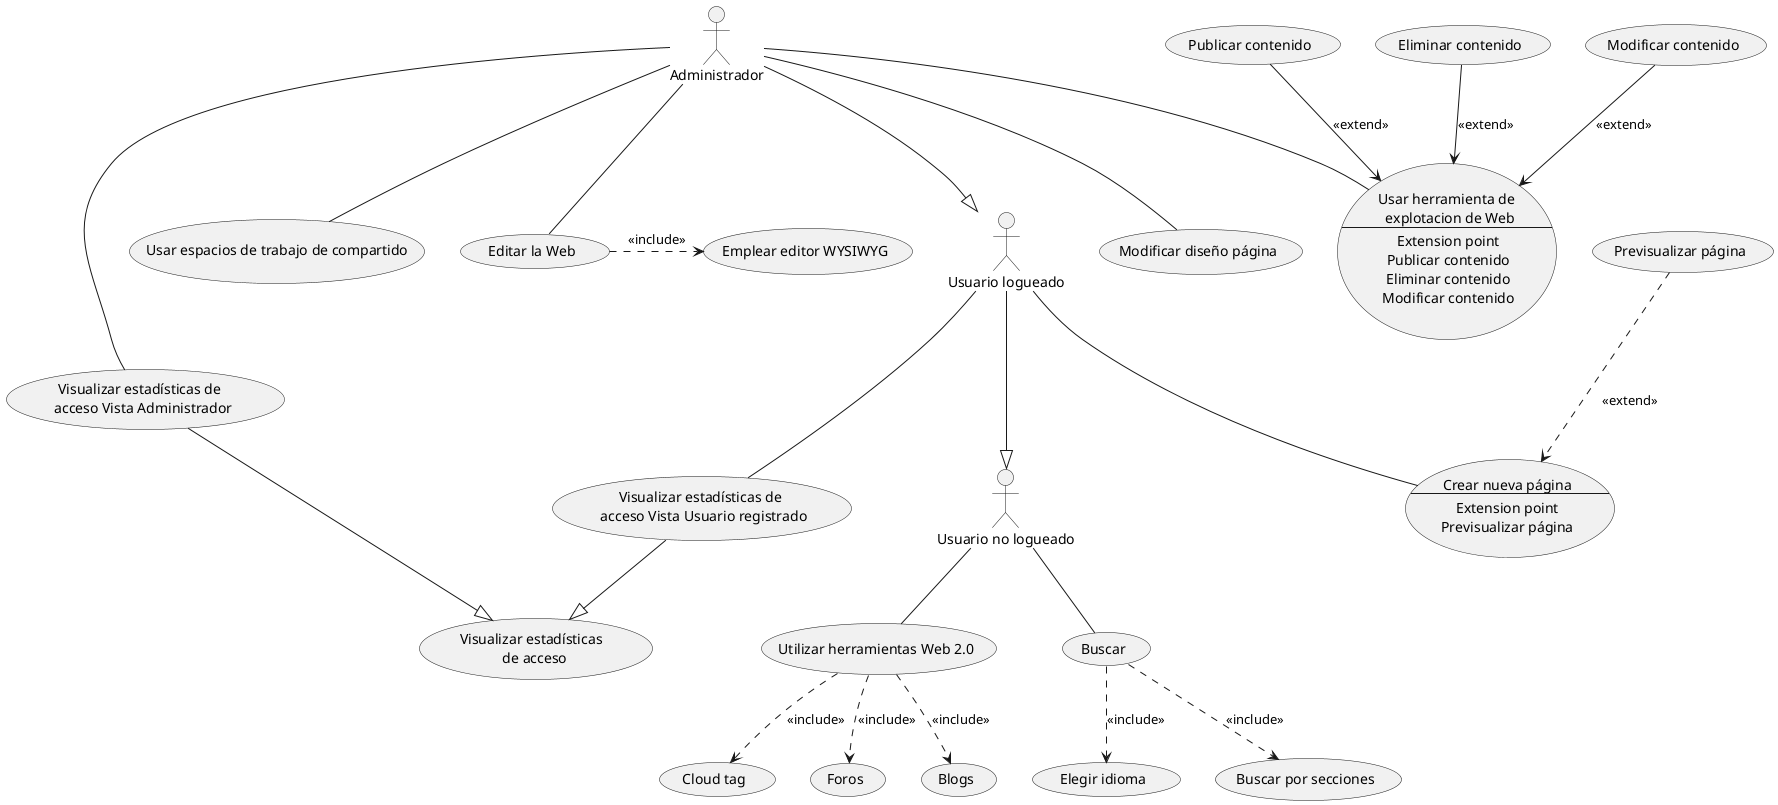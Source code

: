 @startuml Portal
actor UL as "Usuario logueado"
actor UNL as "Usuario no logueado"
actor Administrador


usecase CrearPagina as "Crear nueva página
----
Extension point
Previsualizar página"
usecase HExplotacion as "Usar herramienta de \n explotacion de Web
----
Extension point
Publicar contenido
Eliminar contenido
Modificar contenido"

Administrador--|>UL
UL--|>UNL


Administrador--(Editar la Web)
(Editar la Web).>(Emplear editor WYSIWYG) : <<include>>
Administrador--(Modificar diseño página)
Administrador--HExplotacion 
(Publicar contenido) -->HExplotacion : <<extend>>
(Eliminar contenido) -->HExplotacion : <<extend>>
(Modificar contenido) -->HExplotacion : <<extend>>
Administrador--(Visualizar estadísticas de \n acceso Vista Administrador) 
(Visualizar estadísticas de \n acceso Vista Administrador)--|>(Visualizar estadísticas \n de acceso)
Administrador--(Usar espacios de trabajo de compartido)


UL--CrearPagina
(Previsualizar página)..>CrearPagina: <<extend>>
UL--(Visualizar estadísticas de \n acceso Vista Usuario registrado)
(Visualizar estadísticas de \n acceso Vista Usuario registrado)--|>(Visualizar estadísticas \n de acceso)

UNL--(Utilizar herramientas Web 2.0)
(Utilizar herramientas Web 2.0)..>(Foros) : <<include>>
(Utilizar herramientas Web 2.0)..>(Blogs) : <<include>>
(Utilizar herramientas Web 2.0)..>(Cloud tag) : <<include>>
UNL--(Buscar)
(Buscar)..>(Buscar por secciones) : <<include>>
(Buscar)..>(Elegir idioma) : <<include>>

@enduml